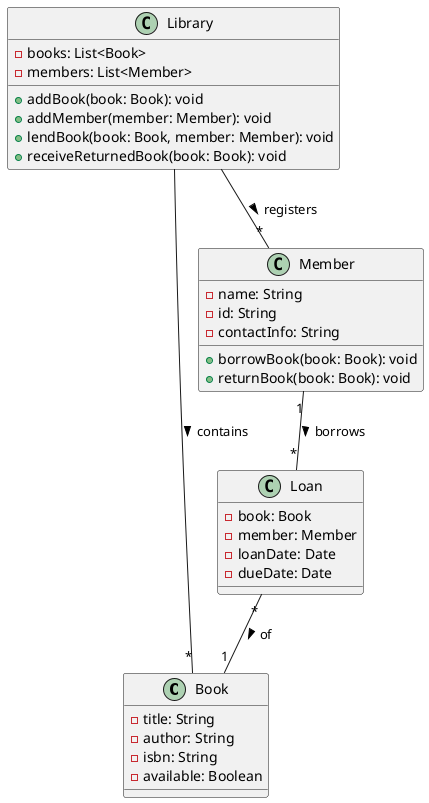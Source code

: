@startuml
class Book {
    - title: String
    - author: String
    - isbn: String
    - available: Boolean
}

class Member {
    - name: String
    - id: String
    - contactInfo: String
    + borrowBook(book: Book): void
    + returnBook(book: Book): void
}

class Loan {
    - book: Book
    - member: Member
    - loanDate: Date
    - dueDate: Date
}

class Library {
    - books: List<Book>
    - members: List<Member>
    + addBook(book: Book): void
    + addMember(member: Member): void
    + lendBook(book: Book, member: Member): void
    + receiveReturnedBook(book: Book): void
}

Member "1" -- "*" Loan : borrows >
Loan "*" -- "1" Book : of >
Library -- "*" Book : contains >
Library -- "*" Member : registers >

@enduml

